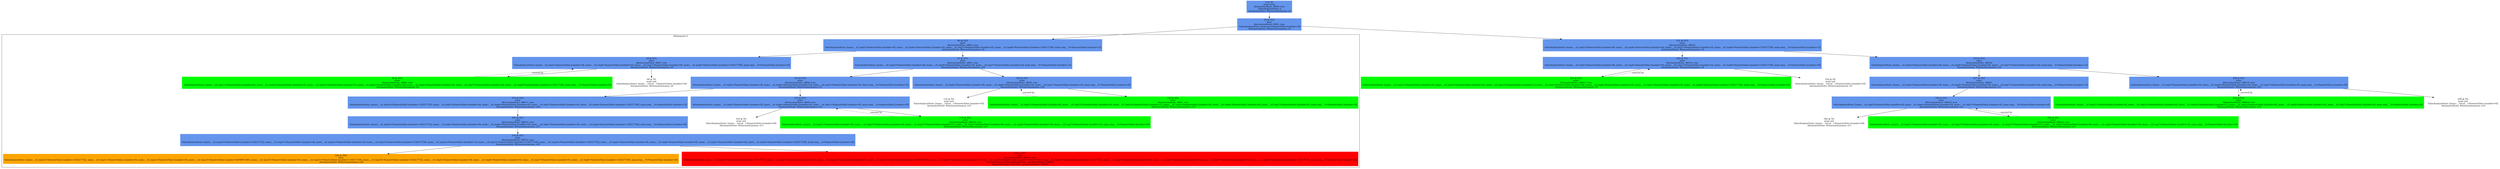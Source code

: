 digraph ARG {
node [style="filled" shape="box" color="white"]
subgraph cluster_0 {
label="Refinement 0"
49 [fillcolor="cornflowerblue" label="49 @ N25\nmain\nAbstractionState: ABS2: true\n ValueAnalysisState: [main::__cil_tmp5=NumericValue [number=8], main::__cil_tmp6=NumericValue [number=0], main::__cil_tmp7=NumericValue [number=0], main::__cil_tmp8=NumericValue [number=134217728], main::tmp___0=NumericValue [number=1]]\n AutomatonState: WitnessAutomaton: n9\n" id="49"]
58 [fillcolor="cornflowerblue" label="58 @ N51\nmain\nAbstractionState: ABS3: true\n ValueAnalysisState: [main::__cil_tmp5=NumericValue [number=8], main::__cil_tmp6=NumericValue [number=0], main::__cil_tmp7=NumericValue [number=0], main::__cil_tmp8=NumericValue [number=134217728], main::tmp___0=NumericValue [number=0]]\n AutomatonState: WitnessAutomaton: n9\n" id="58"]
80 [fillcolor="green" label="80 @ N51\nmain\nAbstractionState: ABS4: true\n ValueAnalysisState: [main::__cil_tmp11=NumericValue [number=0], main::__cil_tmp12=NumericValue [number=0], main::__cil_tmp14=NumericValue [number=1], main::__cil_tmp5=NumericValue [number=8], main::__cil_tmp6=NumericValue [number=0], main::__cil_tmp7=NumericValue [number=0], main::__cil_tmp8=NumericValue [number=134217728], main::tmp___0=NumericValue [number=0]]\n AutomatonState: WitnessAutomaton: n9\n" id="80"]
68 [label="68 @ N5\nmain exit\nValueAnalysisState: [main::__retval__=NumericValue [number=0]]\n AutomatonState: WitnessAutomaton: n9\n" id="68"]
97 [fillcolor="cornflowerblue" label="97 @ N25\nmain\nAbstractionState: ABS5: true\n ValueAnalysisState: [main::__cil_tmp5=NumericValue [number=8], main::__cil_tmp6=NumericValue [number=0], main::__cil_tmp7=NumericValue [number=0], main::tmp___0=NumericValue [number=1]]\n AutomatonState: WitnessAutomaton: n10\n" id="97"]
106 [fillcolor="cornflowerblue" label="106 @ N51\nmain\nAbstractionState: ABS6: true\n ValueAnalysisState: [main::__cil_tmp5=NumericValue [number=8], main::__cil_tmp6=NumericValue [number=0], main::__cil_tmp7=NumericValue [number=0], main::tmp___0=NumericValue [number=0]]\n AutomatonState: WitnessAutomaton: n10\n" id="106"]
116 [label="116 @ N5\nmain exit\nValueAnalysisState: [main::__retval__=NumericValue [number=0]]\n AutomatonState: WitnessAutomaton: n10\n" id="116"]
128 [fillcolor="green" label="128 @ N51\nmain\nAbstractionState: ABS7: true\n ValueAnalysisState: [main::__cil_tmp11=NumericValue [number=0], main::__cil_tmp12=NumericValue [number=0], main::__cil_tmp14=NumericValue [number=1], main::__cil_tmp5=NumericValue [number=8], main::__cil_tmp6=NumericValue [number=0], main::__cil_tmp7=NumericValue [number=0], main::tmp___0=NumericValue [number=0]]\n AutomatonState: WitnessAutomaton: n10\n" id="128"]
145 [fillcolor="cornflowerblue" label="145 @ N25\nmain\nAbstractionState: ABS8: true\n ValueAnalysisState: [main::__cil_tmp5=NumericValue [number=8], main::__cil_tmp6=NumericValue [number=0], main::__cil_tmp7=NumericValue [number=0], main::tmp___0=NumericValue [number=1]]\n AutomatonState: WitnessAutomaton: n11\n" id="145"]
193 [fillcolor="cornflowerblue" label="193 @ N25\nmain\nAbstractionState: ABS11: true\n ValueAnalysisState: [main::__cil_tmp10=NumericValue [number=134217732], main::__cil_tmp5=NumericValue [number=8], main::__cil_tmp6=NumericValue [number=0], main::__cil_tmp7=NumericValue [number=0], main::__cil_tmp9=NumericValue [number=134217728], main::tmp___0=NumericValue [number=1]]\n AutomatonState: WitnessAutomaton: n16\n" id="193"]
201 [fillcolor="cornflowerblue" label="201 @ N51\nmain\nAbstractionState: ABS12: true\n ValueAnalysisState: [main::__cil_tmp10=NumericValue [number=134217732], main::__cil_tmp5=NumericValue [number=8], main::__cil_tmp6=NumericValue [number=0], main::__cil_tmp7=NumericValue [number=0], main::__cil_tmp9=NumericValue [number=134217728], main::tmp___0=NumericValue [number=0]]\n AutomatonState: WitnessAutomaton: n17\n" id="201"]
216 [fillcolor="cornflowerblue" label="216 @ N51\nmain\nAbstractionState: ABS13: true\n ValueAnalysisState: [main::__cil_tmp10=NumericValue [number=134217732], main::__cil_tmp11=NumericValue [number=0], main::__cil_tmp12=NumericValue [number=0], main::__cil_tmp13=NumericValue [number=134217728], main::__cil_tmp14=NumericValue [number=1], main::__cil_tmp15=NumericValue [number=134217728], main::__cil_tmp16=NumericValue [number=134217732], main::__cil_tmp5=NumericValue [number=8], main::__cil_tmp6=NumericValue [number=0], main::__cil_tmp7=NumericValue [number=0], main::__cil_tmp9=NumericValue [number=134217728], main::tmp___0=NumericValue [number=0]]\n AutomatonState: WitnessAutomaton: n24\n" id="216"]
226 [fillcolor="orange" label="226 @ N64\nmain\nValueAnalysisState: [main::__cil_tmp10=NumericValue [number=134217732], main::__cil_tmp11=NumericValue [number=0], main::__cil_tmp12=NumericValue [number=0], main::__cil_tmp13=NumericValue [number=4294967295], main::__cil_tmp14=NumericValue [number=0], main::__cil_tmp15=NumericValue [number=134217728], main::__cil_tmp16=NumericValue [number=134217732], main::__cil_tmp5=NumericValue [number=8], main::__cil_tmp6=NumericValue [number=0], main::__cil_tmp7=NumericValue [number=0], main::__cil_tmp9=NumericValue [number=134217728], main::tmp___0=NumericValue [number=0]]\n AutomatonState: WitnessAutomaton: n28\n" id="226"]
229 [fillcolor="red" label="229 @ N67\nmain\nAbstractionState: ABS14: true\n ValueAnalysisState: [main::__cil_tmp10=NumericValue [number=134217732], main::__cil_tmp11=NumericValue [number=0], main::__cil_tmp12=NumericValue [number=0], main::__cil_tmp13=NumericValue [number=4294967295], main::__cil_tmp14=NumericValue [number=0], main::__cil_tmp15=NumericValue [number=134217728], main::__cil_tmp16=NumericValue [number=134217732], main::__cil_tmp5=NumericValue [number=8], main::__cil_tmp6=NumericValue [number=0], main::__cil_tmp7=NumericValue [number=0], main::__cil_tmp9=NumericValue [number=134217728], main::tmp___0=NumericValue [number=0]]\n AutomatonState: WitnessAutomaton: _predefinedState_ERROR\n AutomatonState: SVCOMP: _predefinedState_ERROR\n" id="229"]
154 [fillcolor="cornflowerblue" label="154 @ N51\nmain\nAbstractionState: ABS9: true\n ValueAnalysisState: [main::__cil_tmp5=NumericValue [number=8], main::__cil_tmp6=NumericValue [number=0], main::__cil_tmp7=NumericValue [number=0], main::tmp___0=NumericValue [number=0]]\n AutomatonState: WitnessAutomaton: n11\n" id="154"]
176 [fillcolor="green" label="176 @ N51\nmain\nAbstractionState: ABS10: true\n ValueAnalysisState: [main::__cil_tmp11=NumericValue [number=0], main::__cil_tmp12=NumericValue [number=0], main::__cil_tmp14=NumericValue [number=1], main::__cil_tmp5=NumericValue [number=8], main::__cil_tmp6=NumericValue [number=0], main::__cil_tmp7=NumericValue [number=0], main::tmp___0=NumericValue [number=0]]\n AutomatonState: WitnessAutomaton: n11\n" id="176"]
164 [label="164 @ N5\nmain exit\nValueAnalysisState: [main::__retval__=NumericValue [number=0]]\n AutomatonState: WitnessAutomaton: n11\n" id="164"]
49 -> 97 []
49 -> 58 []
80 -> 58 [style="dashed" weight="0" label="covered by"]
58 -> 68 []
58 -> 80 []
97 -> 145 []
97 -> 106 []
128 -> 106 [style="dashed" weight="0" label="covered by"]
106 -> 128 []
106 -> 116 []
145 -> 154 []
145 -> 193 []
193 -> 201 []
201 -> 216 []
216 -> 229 []
216 -> 226 []
176 -> 154 [style="dashed" weight="0" label="covered by"]
154 -> 164 []
154 -> 176 []
}
29 -> 49
0 [fillcolor="cornflowerblue" label="0 @ N6\nmain entry\nAbstractionState: ABS0: true\n ValueAnalysisState: []\n AutomatonState: WitnessAutomaton: n0\n" id="0"]
29 [fillcolor="cornflowerblue" label="29 @ N25\nmain\nAbstractionState: ABS1: true\n ValueAnalysisState: [main::p=NumericValue [number=0]]\n AutomatonState: WitnessAutomaton: n1\n" id="29"]
231 [fillcolor="cornflowerblue" label="231 @ N25\nmain\nAbstractionState: ABS15\n ValueAnalysisState: [main::__cil_tmp5=NumericValue [number=8], main::__cil_tmp6=NumericValue [number=0], main::__cil_tmp7=NumericValue [number=0], main::__cil_tmp8=NumericValue [number=134217728], main::tmp___0=NumericValue [number=1]]\n AutomatonState: WitnessAutomaton: n9\n" id="231"]
240 [fillcolor="cornflowerblue" label="240 @ N51\nmain\nAbstractionState: ABS16: true\n ValueAnalysisState: [main::__cil_tmp5=NumericValue [number=8], main::__cil_tmp6=NumericValue [number=0], main::__cil_tmp7=NumericValue [number=0], main::__cil_tmp8=NumericValue [number=134217728], main::tmp___0=NumericValue [number=0]]\n AutomatonState: WitnessAutomaton: n9\n" id="240"]
262 [fillcolor="green" label="262 @ N51\nmain\nAbstractionState: ABS17: true\n ValueAnalysisState: [main::__cil_tmp11=NumericValue [number=0], main::__cil_tmp12=NumericValue [number=0], main::__cil_tmp14=NumericValue [number=1], main::__cil_tmp5=NumericValue [number=8], main::__cil_tmp6=NumericValue [number=0], main::__cil_tmp7=NumericValue [number=0], main::__cil_tmp8=NumericValue [number=134217728], main::tmp___0=NumericValue [number=0]]\n AutomatonState: WitnessAutomaton: n9\n" id="262"]
250 [label="250 @ N5\nmain exit\nValueAnalysisState: [main::__retval__=NumericValue [number=0]]\n AutomatonState: WitnessAutomaton: n9\n" id="250"]
279 [fillcolor="cornflowerblue" label="279 @ N25\nmain\nAbstractionState: ABS18\n ValueAnalysisState: [main::__cil_tmp5=NumericValue [number=8], main::__cil_tmp6=NumericValue [number=0], main::__cil_tmp7=NumericValue [number=0], main::tmp___0=NumericValue [number=1]]\n AutomatonState: WitnessAutomaton: n10\n" id="279"]
327 [fillcolor="cornflowerblue" label="327 @ N25\nmain\nAbstractionState: ABS21\n ValueAnalysisState: [main::__cil_tmp5=NumericValue [number=8], main::__cil_tmp6=NumericValue [number=0], main::__cil_tmp7=NumericValue [number=0], main::tmp___0=NumericValue [number=1]]\n AutomatonState: WitnessAutomaton: n11\n" id="327"]
336 [fillcolor="cornflowerblue" label="336 @ N51\nmain\nAbstractionState: ABS22: true\n ValueAnalysisState: [main::__cil_tmp5=NumericValue [number=8], main::__cil_tmp6=NumericValue [number=0], main::__cil_tmp7=NumericValue [number=0], main::tmp___0=NumericValue [number=0]]\n AutomatonState: WitnessAutomaton: n11\n" id="336"]
346 [label="346 @ N5\nmain exit\nValueAnalysisState: [main::__retval__=NumericValue [number=0]]\n AutomatonState: WitnessAutomaton: n11\n" id="346"]
358 [fillcolor="green" label="358 @ N51\nmain\nAbstractionState: ABS23: true\n ValueAnalysisState: [main::__cil_tmp11=NumericValue [number=0], main::__cil_tmp12=NumericValue [number=0], main::__cil_tmp14=NumericValue [number=1], main::__cil_tmp5=NumericValue [number=8], main::__cil_tmp6=NumericValue [number=0], main::__cil_tmp7=NumericValue [number=0], main::tmp___0=NumericValue [number=0]]\n AutomatonState: WitnessAutomaton: n11\n" id="358"]
288 [fillcolor="cornflowerblue" label="288 @ N51\nmain\nAbstractionState: ABS19: true\n ValueAnalysisState: [main::__cil_tmp5=NumericValue [number=8], main::__cil_tmp6=NumericValue [number=0], main::__cil_tmp7=NumericValue [number=0], main::tmp___0=NumericValue [number=0]]\n AutomatonState: WitnessAutomaton: n10\n" id="288"]
310 [fillcolor="green" label="310 @ N51\nmain\nAbstractionState: ABS20: true\n ValueAnalysisState: [main::__cil_tmp11=NumericValue [number=0], main::__cil_tmp12=NumericValue [number=0], main::__cil_tmp14=NumericValue [number=1], main::__cil_tmp5=NumericValue [number=8], main::__cil_tmp6=NumericValue [number=0], main::__cil_tmp7=NumericValue [number=0], main::tmp___0=NumericValue [number=0]]\n AutomatonState: WitnessAutomaton: n10\n" id="310"]
298 [label="298 @ N5\nmain exit\nValueAnalysisState: [main::__retval__=NumericValue [number=0]]\n AutomatonState: WitnessAutomaton: n10\n" id="298"]
0 -> 29 []
29 -> 231 []
231 -> 279 []
231 -> 240 []
262 -> 240 [style="dashed" weight="0" label="covered by"]
240 -> 250 []
240 -> 262 []
279 -> 288 []
279 -> 327 []
327 -> 336 []
358 -> 336 [style="dashed" weight="0" label="covered by"]
336 -> 358 []
336 -> 346 []
310 -> 288 [style="dashed" weight="0" label="covered by"]
288 -> 298 []
288 -> 310 []
}
